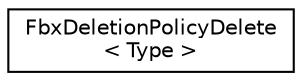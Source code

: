 digraph "クラス階層図"
{
  edge [fontname="Helvetica",fontsize="10",labelfontname="Helvetica",labelfontsize="10"];
  node [fontname="Helvetica",fontsize="10",shape=record];
  rankdir="LR";
  Node0 [label="FbxDeletionPolicyDelete\l\< Type \>",height=0.2,width=0.4,color="black", fillcolor="white", style="filled",URL="$class_fbx_deletion_policy_delete.html"];
}
